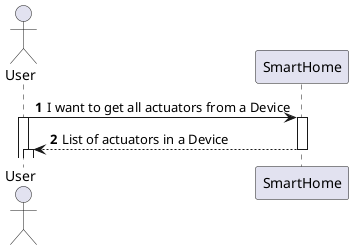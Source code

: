 @startuml

!pragma layout smetana

autonumber

actor "User" as User
participant "SmartHome" as SH

User -> SH : I want to get all actuators from a Device
activate SH
activate User

SH --> User : List of actuators in a Device
deactivate SH
activate User

@enduml
